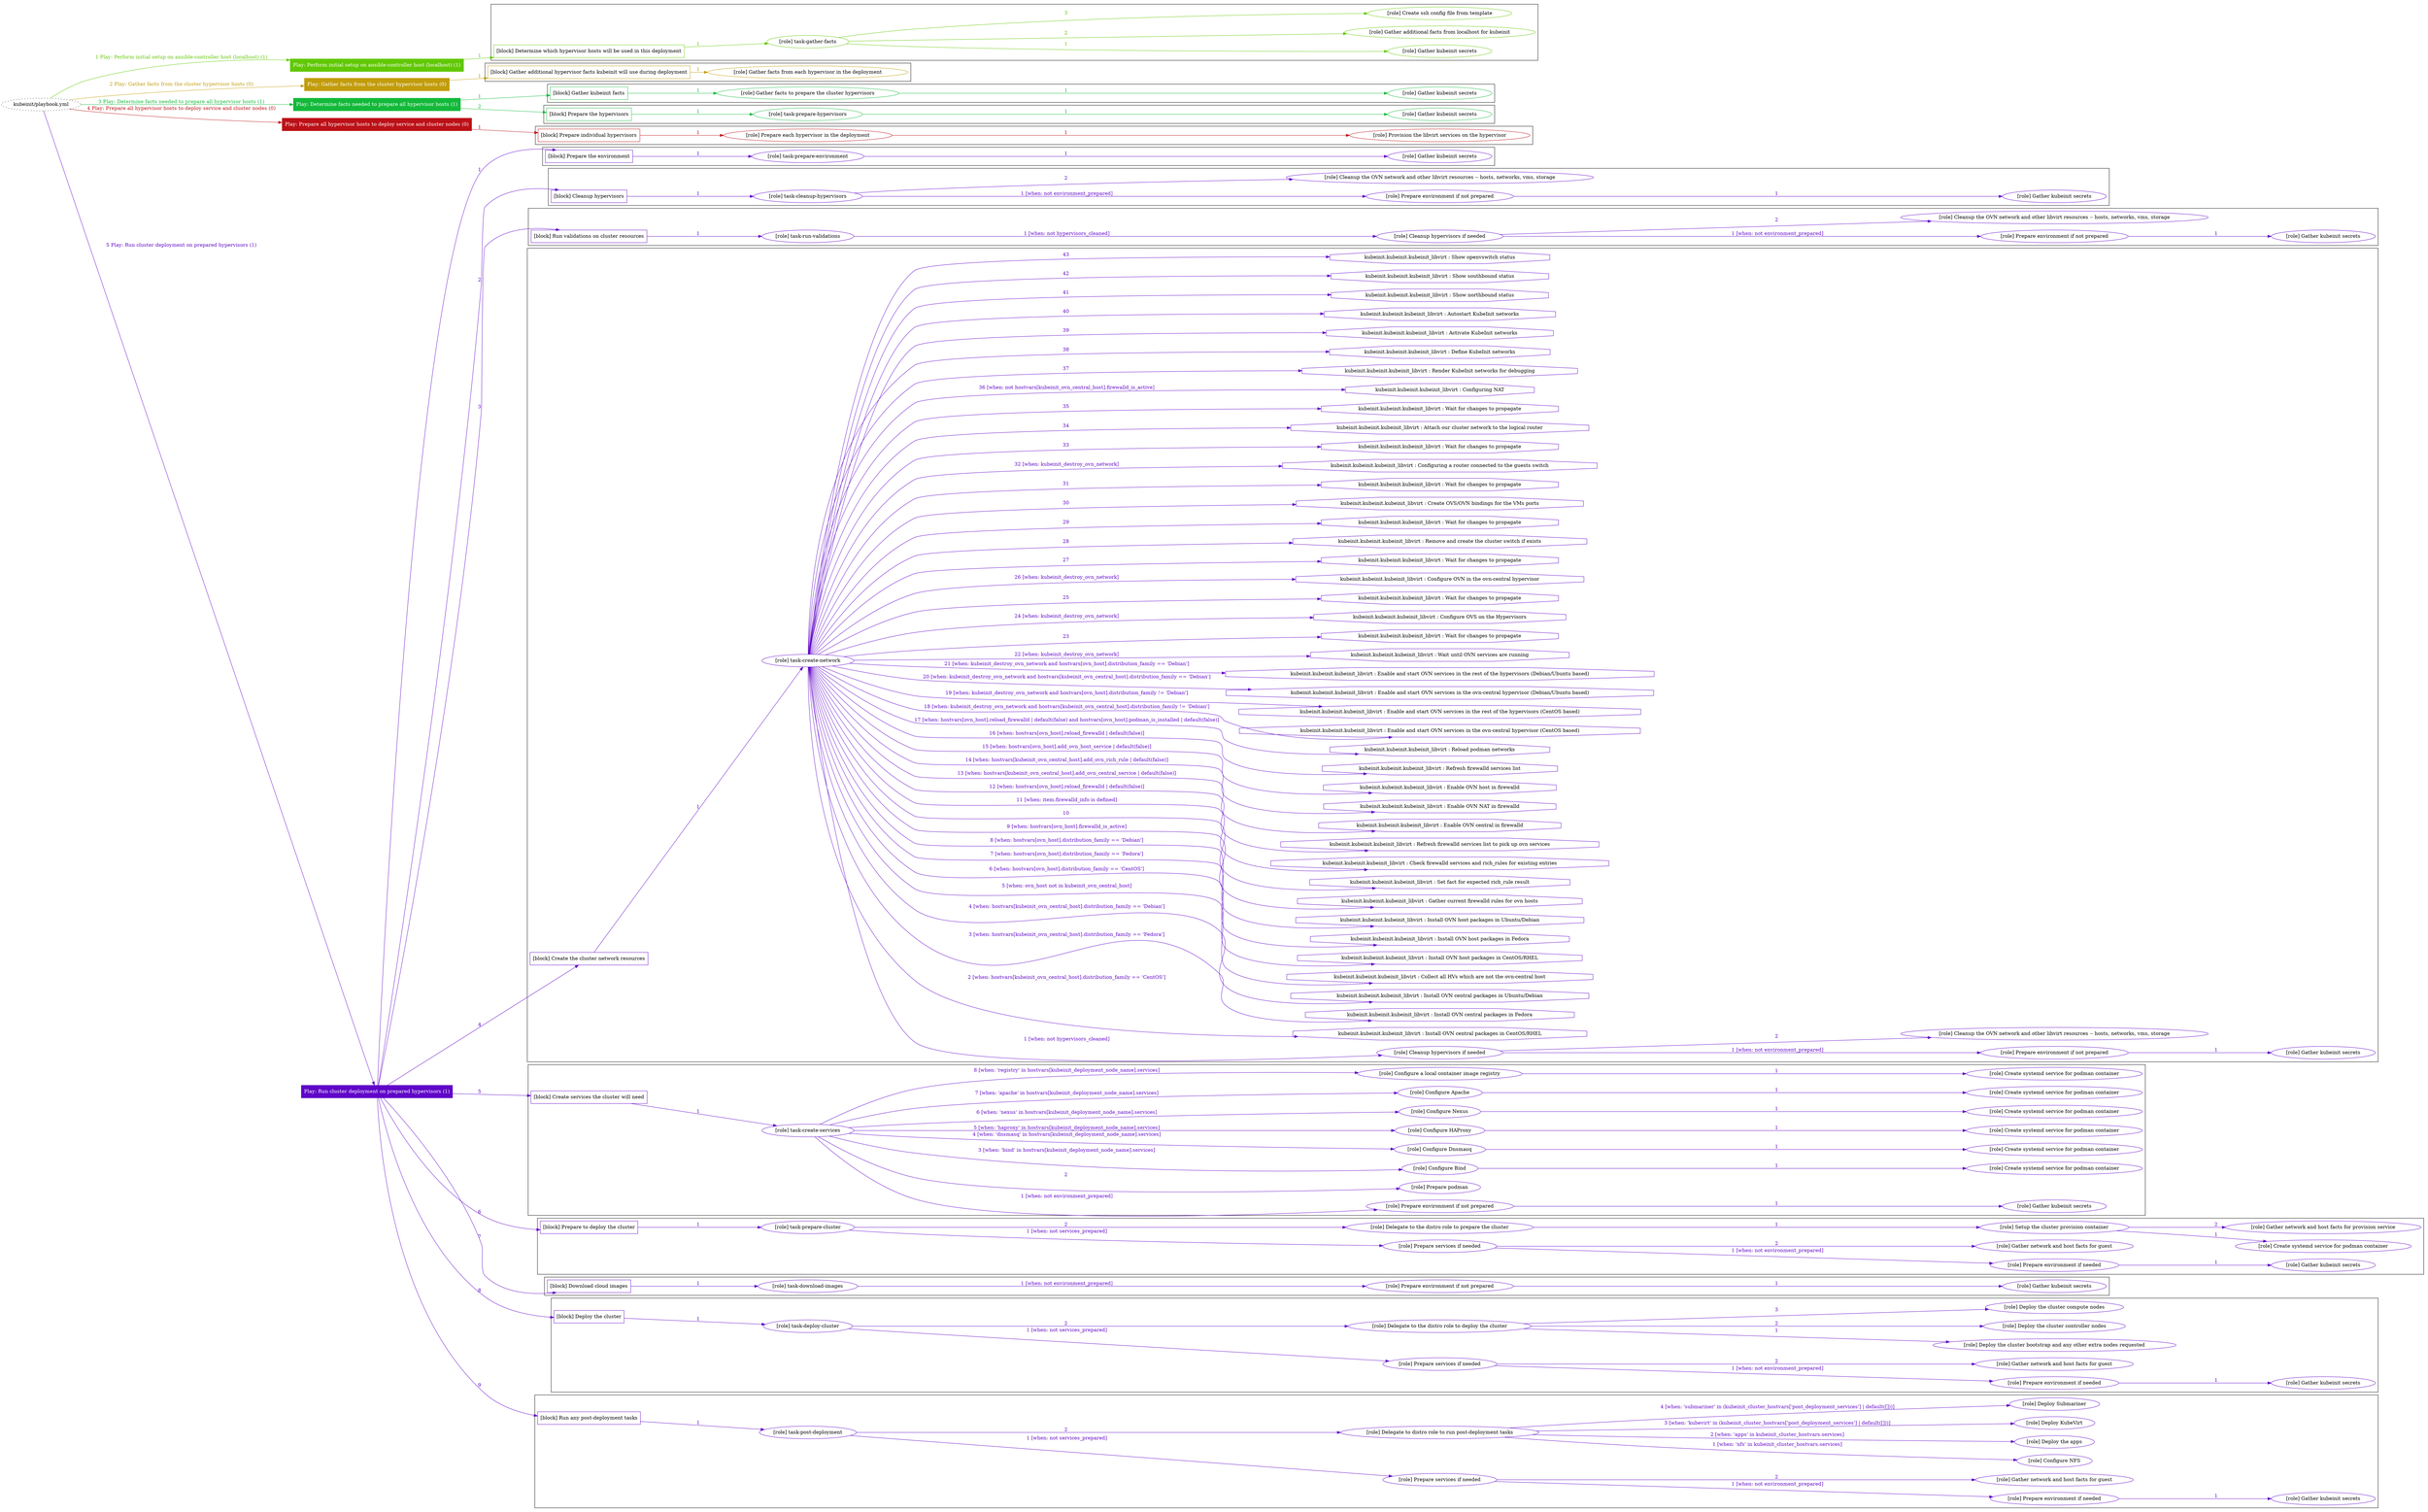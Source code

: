 digraph {
	graph [concentrate=true ordering=in rankdir=LR ratio=fill]
	edge [esep=5 sep=10]
	"kubeinit/playbook.yml" [URL="/home/runner/work/kubeinit/kubeinit/kubeinit/playbook.yml" id=playbook_53c1aad7 style=dotted]
	"kubeinit/playbook.yml" -> play_47a82711 [label="1 Play: Perform initial setup on ansible-controller host (localhost) (1)" color="#61c804" fontcolor="#61c804" id=edge_play_47a82711 labeltooltip="1 Play: Perform initial setup on ansible-controller host (localhost) (1)" tooltip="1 Play: Perform initial setup on ansible-controller host (localhost) (1)"]
	subgraph "Play: Perform initial setup on ansible-controller host (localhost) (1)" {
		play_47a82711 [label="Play: Perform initial setup on ansible-controller host (localhost) (1)" URL="/home/runner/work/kubeinit/kubeinit/kubeinit/playbook.yml" color="#61c804" fontcolor="#ffffff" id=play_47a82711 shape=box style=filled tooltip=localhost]
		play_47a82711 -> block_066ed27e [label=1 color="#61c804" fontcolor="#61c804" id=edge_block_066ed27e labeltooltip=1 tooltip=1]
		subgraph cluster_block_066ed27e {
			block_066ed27e [label="[block] Determine which hypervisor hosts will be used in this deployment" URL="/home/runner/work/kubeinit/kubeinit/kubeinit/playbook.yml" color="#61c804" id=block_066ed27e labeltooltip="Determine which hypervisor hosts will be used in this deployment" shape=box tooltip="Determine which hypervisor hosts will be used in this deployment"]
			block_066ed27e -> role_bcd2a2e3 [label="1 " color="#61c804" fontcolor="#61c804" id=edge_role_bcd2a2e3 labeltooltip="1 " tooltip="1 "]
			subgraph "task-gather-facts" {
				role_bcd2a2e3 [label="[role] task-gather-facts" URL="/home/runner/work/kubeinit/kubeinit/kubeinit/playbook.yml" color="#61c804" id=role_bcd2a2e3 tooltip="task-gather-facts"]
				role_bcd2a2e3 -> role_c6317608 [label="1 " color="#61c804" fontcolor="#61c804" id=edge_role_c6317608 labeltooltip="1 " tooltip="1 "]
				subgraph "Gather kubeinit secrets" {
					role_c6317608 [label="[role] Gather kubeinit secrets" URL="/home/runner/.ansible/collections/ansible_collections/kubeinit/kubeinit/roles/kubeinit_prepare/tasks/build_hypervisors_group.yml" color="#61c804" id=role_c6317608 tooltip="Gather kubeinit secrets"]
				}
				role_bcd2a2e3 -> role_e1a533d6 [label="2 " color="#61c804" fontcolor="#61c804" id=edge_role_e1a533d6 labeltooltip="2 " tooltip="2 "]
				subgraph "Gather additional facts from localhost for kubeinit" {
					role_e1a533d6 [label="[role] Gather additional facts from localhost for kubeinit" URL="/home/runner/.ansible/collections/ansible_collections/kubeinit/kubeinit/roles/kubeinit_prepare/tasks/build_hypervisors_group.yml" color="#61c804" id=role_e1a533d6 tooltip="Gather additional facts from localhost for kubeinit"]
				}
				role_bcd2a2e3 -> role_eb9f3d9b [label="3 " color="#61c804" fontcolor="#61c804" id=edge_role_eb9f3d9b labeltooltip="3 " tooltip="3 "]
				subgraph "Create ssh config file from template" {
					role_eb9f3d9b [label="[role] Create ssh config file from template" URL="/home/runner/.ansible/collections/ansible_collections/kubeinit/kubeinit/roles/kubeinit_prepare/tasks/build_hypervisors_group.yml" color="#61c804" id=role_eb9f3d9b tooltip="Create ssh config file from template"]
				}
			}
		}
	}
	"kubeinit/playbook.yml" -> play_4d41a299 [label="2 Play: Gather facts from the cluster hypervisor hosts (0)" color="#c29c0a" fontcolor="#c29c0a" id=edge_play_4d41a299 labeltooltip="2 Play: Gather facts from the cluster hypervisor hosts (0)" tooltip="2 Play: Gather facts from the cluster hypervisor hosts (0)"]
	subgraph "Play: Gather facts from the cluster hypervisor hosts (0)" {
		play_4d41a299 [label="Play: Gather facts from the cluster hypervisor hosts (0)" URL="/home/runner/work/kubeinit/kubeinit/kubeinit/playbook.yml" color="#c29c0a" fontcolor="#ffffff" id=play_4d41a299 shape=box style=filled tooltip="Play: Gather facts from the cluster hypervisor hosts (0)"]
		play_4d41a299 -> block_fe34d8f9 [label=1 color="#c29c0a" fontcolor="#c29c0a" id=edge_block_fe34d8f9 labeltooltip=1 tooltip=1]
		subgraph cluster_block_fe34d8f9 {
			block_fe34d8f9 [label="[block] Gather additional hypervisor facts kubeinit will use during deployment" URL="/home/runner/work/kubeinit/kubeinit/kubeinit/playbook.yml" color="#c29c0a" id=block_fe34d8f9 labeltooltip="Gather additional hypervisor facts kubeinit will use during deployment" shape=box tooltip="Gather additional hypervisor facts kubeinit will use during deployment"]
			block_fe34d8f9 -> role_8230d44a [label="1 " color="#c29c0a" fontcolor="#c29c0a" id=edge_role_8230d44a labeltooltip="1 " tooltip="1 "]
			subgraph "Gather facts from each hypervisor in the deployment" {
				role_8230d44a [label="[role] Gather facts from each hypervisor in the deployment" URL="/home/runner/work/kubeinit/kubeinit/kubeinit/playbook.yml" color="#c29c0a" id=role_8230d44a tooltip="Gather facts from each hypervisor in the deployment"]
			}
		}
	}
	"kubeinit/playbook.yml" -> play_b930034e [label="3 Play: Determine facts needed to prepare all hypervisor hosts (1)" color="#13b93a" fontcolor="#13b93a" id=edge_play_b930034e labeltooltip="3 Play: Determine facts needed to prepare all hypervisor hosts (1)" tooltip="3 Play: Determine facts needed to prepare all hypervisor hosts (1)"]
	subgraph "Play: Determine facts needed to prepare all hypervisor hosts (1)" {
		play_b930034e [label="Play: Determine facts needed to prepare all hypervisor hosts (1)" URL="/home/runner/work/kubeinit/kubeinit/kubeinit/playbook.yml" color="#13b93a" fontcolor="#ffffff" id=play_b930034e shape=box style=filled tooltip=localhost]
		play_b930034e -> block_95b0f436 [label=1 color="#13b93a" fontcolor="#13b93a" id=edge_block_95b0f436 labeltooltip=1 tooltip=1]
		subgraph cluster_block_95b0f436 {
			block_95b0f436 [label="[block] Gather kubeinit facts" URL="/home/runner/work/kubeinit/kubeinit/kubeinit/playbook.yml" color="#13b93a" id=block_95b0f436 labeltooltip="Gather kubeinit facts" shape=box tooltip="Gather kubeinit facts"]
			block_95b0f436 -> role_4d9bd726 [label="1 " color="#13b93a" fontcolor="#13b93a" id=edge_role_4d9bd726 labeltooltip="1 " tooltip="1 "]
			subgraph "Gather facts to prepare the cluster hypervisors" {
				role_4d9bd726 [label="[role] Gather facts to prepare the cluster hypervisors" URL="/home/runner/work/kubeinit/kubeinit/kubeinit/playbook.yml" color="#13b93a" id=role_4d9bd726 tooltip="Gather facts to prepare the cluster hypervisors"]
				role_4d9bd726 -> role_a6ad6865 [label="1 " color="#13b93a" fontcolor="#13b93a" id=edge_role_a6ad6865 labeltooltip="1 " tooltip="1 "]
				subgraph "Gather kubeinit secrets" {
					role_a6ad6865 [label="[role] Gather kubeinit secrets" URL="/home/runner/.ansible/collections/ansible_collections/kubeinit/kubeinit/roles/kubeinit_prepare/tasks/gather_kubeinit_facts.yml" color="#13b93a" id=role_a6ad6865 tooltip="Gather kubeinit secrets"]
				}
			}
		}
		play_b930034e -> block_59272a48 [label=2 color="#13b93a" fontcolor="#13b93a" id=edge_block_59272a48 labeltooltip=2 tooltip=2]
		subgraph cluster_block_59272a48 {
			block_59272a48 [label="[block] Prepare the hypervisors" URL="/home/runner/work/kubeinit/kubeinit/kubeinit/playbook.yml" color="#13b93a" id=block_59272a48 labeltooltip="Prepare the hypervisors" shape=box tooltip="Prepare the hypervisors"]
			block_59272a48 -> role_cbdb0d7f [label="1 " color="#13b93a" fontcolor="#13b93a" id=edge_role_cbdb0d7f labeltooltip="1 " tooltip="1 "]
			subgraph "task-prepare-hypervisors" {
				role_cbdb0d7f [label="[role] task-prepare-hypervisors" URL="/home/runner/work/kubeinit/kubeinit/kubeinit/playbook.yml" color="#13b93a" id=role_cbdb0d7f tooltip="task-prepare-hypervisors"]
				role_cbdb0d7f -> role_2eecd3ca [label="1 " color="#13b93a" fontcolor="#13b93a" id=edge_role_2eecd3ca labeltooltip="1 " tooltip="1 "]
				subgraph "Gather kubeinit secrets" {
					role_2eecd3ca [label="[role] Gather kubeinit secrets" URL="/home/runner/.ansible/collections/ansible_collections/kubeinit/kubeinit/roles/kubeinit_prepare/tasks/gather_kubeinit_facts.yml" color="#13b93a" id=role_2eecd3ca tooltip="Gather kubeinit secrets"]
				}
			}
		}
	}
	"kubeinit/playbook.yml" -> play_c90a5fee [label="4 Play: Prepare all hypervisor hosts to deploy service and cluster nodes (0)" color="#bc1017" fontcolor="#bc1017" id=edge_play_c90a5fee labeltooltip="4 Play: Prepare all hypervisor hosts to deploy service and cluster nodes (0)" tooltip="4 Play: Prepare all hypervisor hosts to deploy service and cluster nodes (0)"]
	subgraph "Play: Prepare all hypervisor hosts to deploy service and cluster nodes (0)" {
		play_c90a5fee [label="Play: Prepare all hypervisor hosts to deploy service and cluster nodes (0)" URL="/home/runner/work/kubeinit/kubeinit/kubeinit/playbook.yml" color="#bc1017" fontcolor="#ffffff" id=play_c90a5fee shape=box style=filled tooltip="Play: Prepare all hypervisor hosts to deploy service and cluster nodes (0)"]
		play_c90a5fee -> block_9d6bbf16 [label=1 color="#bc1017" fontcolor="#bc1017" id=edge_block_9d6bbf16 labeltooltip=1 tooltip=1]
		subgraph cluster_block_9d6bbf16 {
			block_9d6bbf16 [label="[block] Prepare individual hypervisors" URL="/home/runner/work/kubeinit/kubeinit/kubeinit/playbook.yml" color="#bc1017" id=block_9d6bbf16 labeltooltip="Prepare individual hypervisors" shape=box tooltip="Prepare individual hypervisors"]
			block_9d6bbf16 -> role_8c45036a [label="1 " color="#bc1017" fontcolor="#bc1017" id=edge_role_8c45036a labeltooltip="1 " tooltip="1 "]
			subgraph "Prepare each hypervisor in the deployment" {
				role_8c45036a [label="[role] Prepare each hypervisor in the deployment" URL="/home/runner/work/kubeinit/kubeinit/kubeinit/playbook.yml" color="#bc1017" id=role_8c45036a tooltip="Prepare each hypervisor in the deployment"]
				role_8c45036a -> role_82b51e67 [label="1 " color="#bc1017" fontcolor="#bc1017" id=edge_role_82b51e67 labeltooltip="1 " tooltip="1 "]
				subgraph "Provision the libvirt services on the hypervisor" {
					role_82b51e67 [label="[role] Provision the libvirt services on the hypervisor" URL="/home/runner/.ansible/collections/ansible_collections/kubeinit/kubeinit/roles/kubeinit_prepare/tasks/prepare_hypervisor.yml" color="#bc1017" id=role_82b51e67 tooltip="Provision the libvirt services on the hypervisor"]
				}
			}
		}
	}
	"kubeinit/playbook.yml" -> play_13deada7 [label="5 Play: Run cluster deployment on prepared hypervisors (1)" color="#6004c8" fontcolor="#6004c8" id=edge_play_13deada7 labeltooltip="5 Play: Run cluster deployment on prepared hypervisors (1)" tooltip="5 Play: Run cluster deployment on prepared hypervisors (1)"]
	subgraph "Play: Run cluster deployment on prepared hypervisors (1)" {
		play_13deada7 [label="Play: Run cluster deployment on prepared hypervisors (1)" URL="/home/runner/work/kubeinit/kubeinit/kubeinit/playbook.yml" color="#6004c8" fontcolor="#ffffff" id=play_13deada7 shape=box style=filled tooltip=localhost]
		play_13deada7 -> block_43ae7e6d [label=1 color="#6004c8" fontcolor="#6004c8" id=edge_block_43ae7e6d labeltooltip=1 tooltip=1]
		subgraph cluster_block_43ae7e6d {
			block_43ae7e6d [label="[block] Prepare the environment" URL="/home/runner/work/kubeinit/kubeinit/kubeinit/playbook.yml" color="#6004c8" id=block_43ae7e6d labeltooltip="Prepare the environment" shape=box tooltip="Prepare the environment"]
			block_43ae7e6d -> role_7d37a497 [label="1 " color="#6004c8" fontcolor="#6004c8" id=edge_role_7d37a497 labeltooltip="1 " tooltip="1 "]
			subgraph "task-prepare-environment" {
				role_7d37a497 [label="[role] task-prepare-environment" URL="/home/runner/work/kubeinit/kubeinit/kubeinit/playbook.yml" color="#6004c8" id=role_7d37a497 tooltip="task-prepare-environment"]
				role_7d37a497 -> role_ab0fc8d7 [label="1 " color="#6004c8" fontcolor="#6004c8" id=edge_role_ab0fc8d7 labeltooltip="1 " tooltip="1 "]
				subgraph "Gather kubeinit secrets" {
					role_ab0fc8d7 [label="[role] Gather kubeinit secrets" URL="/home/runner/.ansible/collections/ansible_collections/kubeinit/kubeinit/roles/kubeinit_prepare/tasks/gather_kubeinit_facts.yml" color="#6004c8" id=role_ab0fc8d7 tooltip="Gather kubeinit secrets"]
				}
			}
		}
		play_13deada7 -> block_ae1fa6d8 [label=2 color="#6004c8" fontcolor="#6004c8" id=edge_block_ae1fa6d8 labeltooltip=2 tooltip=2]
		subgraph cluster_block_ae1fa6d8 {
			block_ae1fa6d8 [label="[block] Cleanup hypervisors" URL="/home/runner/work/kubeinit/kubeinit/kubeinit/playbook.yml" color="#6004c8" id=block_ae1fa6d8 labeltooltip="Cleanup hypervisors" shape=box tooltip="Cleanup hypervisors"]
			block_ae1fa6d8 -> role_ecda8489 [label="1 " color="#6004c8" fontcolor="#6004c8" id=edge_role_ecda8489 labeltooltip="1 " tooltip="1 "]
			subgraph "task-cleanup-hypervisors" {
				role_ecda8489 [label="[role] task-cleanup-hypervisors" URL="/home/runner/work/kubeinit/kubeinit/kubeinit/playbook.yml" color="#6004c8" id=role_ecda8489 tooltip="task-cleanup-hypervisors"]
				role_ecda8489 -> role_622a284a [label="1 [when: not environment_prepared]" color="#6004c8" fontcolor="#6004c8" id=edge_role_622a284a labeltooltip="1 [when: not environment_prepared]" tooltip="1 [when: not environment_prepared]"]
				subgraph "Prepare environment if not prepared" {
					role_622a284a [label="[role] Prepare environment if not prepared" URL="/home/runner/.ansible/collections/ansible_collections/kubeinit/kubeinit/roles/kubeinit_prepare/tasks/cleanup_hypervisors.yml" color="#6004c8" id=role_622a284a tooltip="Prepare environment if not prepared"]
					role_622a284a -> role_80308073 [label="1 " color="#6004c8" fontcolor="#6004c8" id=edge_role_80308073 labeltooltip="1 " tooltip="1 "]
					subgraph "Gather kubeinit secrets" {
						role_80308073 [label="[role] Gather kubeinit secrets" URL="/home/runner/.ansible/collections/ansible_collections/kubeinit/kubeinit/roles/kubeinit_prepare/tasks/gather_kubeinit_facts.yml" color="#6004c8" id=role_80308073 tooltip="Gather kubeinit secrets"]
					}
				}
				role_ecda8489 -> role_e152cb93 [label="2 " color="#6004c8" fontcolor="#6004c8" id=edge_role_e152cb93 labeltooltip="2 " tooltip="2 "]
				subgraph "Cleanup the OVN network and other libvirt resources -- hosts, networks, vms, storage" {
					role_e152cb93 [label="[role] Cleanup the OVN network and other libvirt resources -- hosts, networks, vms, storage" URL="/home/runner/.ansible/collections/ansible_collections/kubeinit/kubeinit/roles/kubeinit_prepare/tasks/cleanup_hypervisors.yml" color="#6004c8" id=role_e152cb93 tooltip="Cleanup the OVN network and other libvirt resources -- hosts, networks, vms, storage"]
				}
			}
		}
		play_13deada7 -> block_175ac8a4 [label=3 color="#6004c8" fontcolor="#6004c8" id=edge_block_175ac8a4 labeltooltip=3 tooltip=3]
		subgraph cluster_block_175ac8a4 {
			block_175ac8a4 [label="[block] Run validations on cluster resources" URL="/home/runner/work/kubeinit/kubeinit/kubeinit/playbook.yml" color="#6004c8" id=block_175ac8a4 labeltooltip="Run validations on cluster resources" shape=box tooltip="Run validations on cluster resources"]
			block_175ac8a4 -> role_da667f5b [label="1 " color="#6004c8" fontcolor="#6004c8" id=edge_role_da667f5b labeltooltip="1 " tooltip="1 "]
			subgraph "task-run-validations" {
				role_da667f5b [label="[role] task-run-validations" URL="/home/runner/work/kubeinit/kubeinit/kubeinit/playbook.yml" color="#6004c8" id=role_da667f5b tooltip="task-run-validations"]
				role_da667f5b -> role_62b45e6a [label="1 [when: not hypervisors_cleaned]" color="#6004c8" fontcolor="#6004c8" id=edge_role_62b45e6a labeltooltip="1 [when: not hypervisors_cleaned]" tooltip="1 [when: not hypervisors_cleaned]"]
				subgraph "Cleanup hypervisors if needed" {
					role_62b45e6a [label="[role] Cleanup hypervisors if needed" URL="/home/runner/.ansible/collections/ansible_collections/kubeinit/kubeinit/roles/kubeinit_validations/tasks/main.yml" color="#6004c8" id=role_62b45e6a tooltip="Cleanup hypervisors if needed"]
					role_62b45e6a -> role_8f701e9e [label="1 [when: not environment_prepared]" color="#6004c8" fontcolor="#6004c8" id=edge_role_8f701e9e labeltooltip="1 [when: not environment_prepared]" tooltip="1 [when: not environment_prepared]"]
					subgraph "Prepare environment if not prepared" {
						role_8f701e9e [label="[role] Prepare environment if not prepared" URL="/home/runner/.ansible/collections/ansible_collections/kubeinit/kubeinit/roles/kubeinit_prepare/tasks/cleanup_hypervisors.yml" color="#6004c8" id=role_8f701e9e tooltip="Prepare environment if not prepared"]
						role_8f701e9e -> role_a8edfb3f [label="1 " color="#6004c8" fontcolor="#6004c8" id=edge_role_a8edfb3f labeltooltip="1 " tooltip="1 "]
						subgraph "Gather kubeinit secrets" {
							role_a8edfb3f [label="[role] Gather kubeinit secrets" URL="/home/runner/.ansible/collections/ansible_collections/kubeinit/kubeinit/roles/kubeinit_prepare/tasks/gather_kubeinit_facts.yml" color="#6004c8" id=role_a8edfb3f tooltip="Gather kubeinit secrets"]
						}
					}
					role_62b45e6a -> role_2cbc43a7 [label="2 " color="#6004c8" fontcolor="#6004c8" id=edge_role_2cbc43a7 labeltooltip="2 " tooltip="2 "]
					subgraph "Cleanup the OVN network and other libvirt resources -- hosts, networks, vms, storage" {
						role_2cbc43a7 [label="[role] Cleanup the OVN network and other libvirt resources -- hosts, networks, vms, storage" URL="/home/runner/.ansible/collections/ansible_collections/kubeinit/kubeinit/roles/kubeinit_prepare/tasks/cleanup_hypervisors.yml" color="#6004c8" id=role_2cbc43a7 tooltip="Cleanup the OVN network and other libvirt resources -- hosts, networks, vms, storage"]
					}
				}
			}
		}
		play_13deada7 -> block_fc280f1b [label=4 color="#6004c8" fontcolor="#6004c8" id=edge_block_fc280f1b labeltooltip=4 tooltip=4]
		subgraph cluster_block_fc280f1b {
			block_fc280f1b [label="[block] Create the cluster network resources" URL="/home/runner/work/kubeinit/kubeinit/kubeinit/playbook.yml" color="#6004c8" id=block_fc280f1b labeltooltip="Create the cluster network resources" shape=box tooltip="Create the cluster network resources"]
			block_fc280f1b -> role_080ea800 [label="1 " color="#6004c8" fontcolor="#6004c8" id=edge_role_080ea800 labeltooltip="1 " tooltip="1 "]
			subgraph "task-create-network" {
				role_080ea800 [label="[role] task-create-network" URL="/home/runner/work/kubeinit/kubeinit/kubeinit/playbook.yml" color="#6004c8" id=role_080ea800 tooltip="task-create-network"]
				role_080ea800 -> role_af65f114 [label="1 [when: not hypervisors_cleaned]" color="#6004c8" fontcolor="#6004c8" id=edge_role_af65f114 labeltooltip="1 [when: not hypervisors_cleaned]" tooltip="1 [when: not hypervisors_cleaned]"]
				subgraph "Cleanup hypervisors if needed" {
					role_af65f114 [label="[role] Cleanup hypervisors if needed" URL="/home/runner/.ansible/collections/ansible_collections/kubeinit/kubeinit/roles/kubeinit_libvirt/tasks/create_network.yml" color="#6004c8" id=role_af65f114 tooltip="Cleanup hypervisors if needed"]
					role_af65f114 -> role_59662e5f [label="1 [when: not environment_prepared]" color="#6004c8" fontcolor="#6004c8" id=edge_role_59662e5f labeltooltip="1 [when: not environment_prepared]" tooltip="1 [when: not environment_prepared]"]
					subgraph "Prepare environment if not prepared" {
						role_59662e5f [label="[role] Prepare environment if not prepared" URL="/home/runner/.ansible/collections/ansible_collections/kubeinit/kubeinit/roles/kubeinit_prepare/tasks/cleanup_hypervisors.yml" color="#6004c8" id=role_59662e5f tooltip="Prepare environment if not prepared"]
						role_59662e5f -> role_07314167 [label="1 " color="#6004c8" fontcolor="#6004c8" id=edge_role_07314167 labeltooltip="1 " tooltip="1 "]
						subgraph "Gather kubeinit secrets" {
							role_07314167 [label="[role] Gather kubeinit secrets" URL="/home/runner/.ansible/collections/ansible_collections/kubeinit/kubeinit/roles/kubeinit_prepare/tasks/gather_kubeinit_facts.yml" color="#6004c8" id=role_07314167 tooltip="Gather kubeinit secrets"]
						}
					}
					role_af65f114 -> role_77e94477 [label="2 " color="#6004c8" fontcolor="#6004c8" id=edge_role_77e94477 labeltooltip="2 " tooltip="2 "]
					subgraph "Cleanup the OVN network and other libvirt resources -- hosts, networks, vms, storage" {
						role_77e94477 [label="[role] Cleanup the OVN network and other libvirt resources -- hosts, networks, vms, storage" URL="/home/runner/.ansible/collections/ansible_collections/kubeinit/kubeinit/roles/kubeinit_prepare/tasks/cleanup_hypervisors.yml" color="#6004c8" id=role_77e94477 tooltip="Cleanup the OVN network and other libvirt resources -- hosts, networks, vms, storage"]
					}
				}
				task_6260ba13 [label="kubeinit.kubeinit.kubeinit_libvirt : Install OVN central packages in CentOS/RHEL" URL="/home/runner/.ansible/collections/ansible_collections/kubeinit/kubeinit/roles/kubeinit_libvirt/tasks/create_network.yml" color="#6004c8" id=task_6260ba13 shape=octagon tooltip="kubeinit.kubeinit.kubeinit_libvirt : Install OVN central packages in CentOS/RHEL"]
				role_080ea800 -> task_6260ba13 [label="2 [when: hostvars[kubeinit_ovn_central_host].distribution_family == 'CentOS']" color="#6004c8" fontcolor="#6004c8" id=edge_task_6260ba13 labeltooltip="2 [when: hostvars[kubeinit_ovn_central_host].distribution_family == 'CentOS']" tooltip="2 [when: hostvars[kubeinit_ovn_central_host].distribution_family == 'CentOS']"]
				task_a24e2086 [label="kubeinit.kubeinit.kubeinit_libvirt : Install OVN central packages in Fedora" URL="/home/runner/.ansible/collections/ansible_collections/kubeinit/kubeinit/roles/kubeinit_libvirt/tasks/create_network.yml" color="#6004c8" id=task_a24e2086 shape=octagon tooltip="kubeinit.kubeinit.kubeinit_libvirt : Install OVN central packages in Fedora"]
				role_080ea800 -> task_a24e2086 [label="3 [when: hostvars[kubeinit_ovn_central_host].distribution_family == 'Fedora']" color="#6004c8" fontcolor="#6004c8" id=edge_task_a24e2086 labeltooltip="3 [when: hostvars[kubeinit_ovn_central_host].distribution_family == 'Fedora']" tooltip="3 [when: hostvars[kubeinit_ovn_central_host].distribution_family == 'Fedora']"]
				task_5a238265 [label="kubeinit.kubeinit.kubeinit_libvirt : Install OVN central packages in Ubuntu/Debian" URL="/home/runner/.ansible/collections/ansible_collections/kubeinit/kubeinit/roles/kubeinit_libvirt/tasks/create_network.yml" color="#6004c8" id=task_5a238265 shape=octagon tooltip="kubeinit.kubeinit.kubeinit_libvirt : Install OVN central packages in Ubuntu/Debian"]
				role_080ea800 -> task_5a238265 [label="4 [when: hostvars[kubeinit_ovn_central_host].distribution_family == 'Debian']" color="#6004c8" fontcolor="#6004c8" id=edge_task_5a238265 labeltooltip="4 [when: hostvars[kubeinit_ovn_central_host].distribution_family == 'Debian']" tooltip="4 [when: hostvars[kubeinit_ovn_central_host].distribution_family == 'Debian']"]
				task_71251b03 [label="kubeinit.kubeinit.kubeinit_libvirt : Collect all HVs which are not the ovn-central host" URL="/home/runner/.ansible/collections/ansible_collections/kubeinit/kubeinit/roles/kubeinit_libvirt/tasks/create_network.yml" color="#6004c8" id=task_71251b03 shape=octagon tooltip="kubeinit.kubeinit.kubeinit_libvirt : Collect all HVs which are not the ovn-central host"]
				role_080ea800 -> task_71251b03 [label="5 [when: ovn_host not in kubeinit_ovn_central_host]" color="#6004c8" fontcolor="#6004c8" id=edge_task_71251b03 labeltooltip="5 [when: ovn_host not in kubeinit_ovn_central_host]" tooltip="5 [when: ovn_host not in kubeinit_ovn_central_host]"]
				task_96357571 [label="kubeinit.kubeinit.kubeinit_libvirt : Install OVN host packages in CentOS/RHEL" URL="/home/runner/.ansible/collections/ansible_collections/kubeinit/kubeinit/roles/kubeinit_libvirt/tasks/create_network.yml" color="#6004c8" id=task_96357571 shape=octagon tooltip="kubeinit.kubeinit.kubeinit_libvirt : Install OVN host packages in CentOS/RHEL"]
				role_080ea800 -> task_96357571 [label="6 [when: hostvars[ovn_host].distribution_family == 'CentOS']" color="#6004c8" fontcolor="#6004c8" id=edge_task_96357571 labeltooltip="6 [when: hostvars[ovn_host].distribution_family == 'CentOS']" tooltip="6 [when: hostvars[ovn_host].distribution_family == 'CentOS']"]
				task_143900d2 [label="kubeinit.kubeinit.kubeinit_libvirt : Install OVN host packages in Fedora" URL="/home/runner/.ansible/collections/ansible_collections/kubeinit/kubeinit/roles/kubeinit_libvirt/tasks/create_network.yml" color="#6004c8" id=task_143900d2 shape=octagon tooltip="kubeinit.kubeinit.kubeinit_libvirt : Install OVN host packages in Fedora"]
				role_080ea800 -> task_143900d2 [label="7 [when: hostvars[ovn_host].distribution_family == 'Fedora']" color="#6004c8" fontcolor="#6004c8" id=edge_task_143900d2 labeltooltip="7 [when: hostvars[ovn_host].distribution_family == 'Fedora']" tooltip="7 [when: hostvars[ovn_host].distribution_family == 'Fedora']"]
				task_9ea3ec6b [label="kubeinit.kubeinit.kubeinit_libvirt : Install OVN host packages in Ubuntu/Debian" URL="/home/runner/.ansible/collections/ansible_collections/kubeinit/kubeinit/roles/kubeinit_libvirt/tasks/create_network.yml" color="#6004c8" id=task_9ea3ec6b shape=octagon tooltip="kubeinit.kubeinit.kubeinit_libvirt : Install OVN host packages in Ubuntu/Debian"]
				role_080ea800 -> task_9ea3ec6b [label="8 [when: hostvars[ovn_host].distribution_family == 'Debian']" color="#6004c8" fontcolor="#6004c8" id=edge_task_9ea3ec6b labeltooltip="8 [when: hostvars[ovn_host].distribution_family == 'Debian']" tooltip="8 [when: hostvars[ovn_host].distribution_family == 'Debian']"]
				task_20489439 [label="kubeinit.kubeinit.kubeinit_libvirt : Gather current firewalld rules for ovn hosts" URL="/home/runner/.ansible/collections/ansible_collections/kubeinit/kubeinit/roles/kubeinit_libvirt/tasks/create_network.yml" color="#6004c8" id=task_20489439 shape=octagon tooltip="kubeinit.kubeinit.kubeinit_libvirt : Gather current firewalld rules for ovn hosts"]
				role_080ea800 -> task_20489439 [label="9 [when: hostvars[ovn_host].firewalld_is_active]" color="#6004c8" fontcolor="#6004c8" id=edge_task_20489439 labeltooltip="9 [when: hostvars[ovn_host].firewalld_is_active]" tooltip="9 [when: hostvars[ovn_host].firewalld_is_active]"]
				task_fdf18ac5 [label="kubeinit.kubeinit.kubeinit_libvirt : Set fact for expected rich_rule result" URL="/home/runner/.ansible/collections/ansible_collections/kubeinit/kubeinit/roles/kubeinit_libvirt/tasks/create_network.yml" color="#6004c8" id=task_fdf18ac5 shape=octagon tooltip="kubeinit.kubeinit.kubeinit_libvirt : Set fact for expected rich_rule result"]
				role_080ea800 -> task_fdf18ac5 [label="10 " color="#6004c8" fontcolor="#6004c8" id=edge_task_fdf18ac5 labeltooltip="10 " tooltip="10 "]
				task_1722e116 [label="kubeinit.kubeinit.kubeinit_libvirt : Check firewalld services and rich_rules for existing entries" URL="/home/runner/.ansible/collections/ansible_collections/kubeinit/kubeinit/roles/kubeinit_libvirt/tasks/create_network.yml" color="#6004c8" id=task_1722e116 shape=octagon tooltip="kubeinit.kubeinit.kubeinit_libvirt : Check firewalld services and rich_rules for existing entries"]
				role_080ea800 -> task_1722e116 [label="11 [when: item.firewalld_info is defined]" color="#6004c8" fontcolor="#6004c8" id=edge_task_1722e116 labeltooltip="11 [when: item.firewalld_info is defined]" tooltip="11 [when: item.firewalld_info is defined]"]
				task_125c3d06 [label="kubeinit.kubeinit.kubeinit_libvirt : Refresh firewalld services list to pick up ovn services" URL="/home/runner/.ansible/collections/ansible_collections/kubeinit/kubeinit/roles/kubeinit_libvirt/tasks/create_network.yml" color="#6004c8" id=task_125c3d06 shape=octagon tooltip="kubeinit.kubeinit.kubeinit_libvirt : Refresh firewalld services list to pick up ovn services"]
				role_080ea800 -> task_125c3d06 [label="12 [when: hostvars[ovn_host].reload_firewalld | default(false)]" color="#6004c8" fontcolor="#6004c8" id=edge_task_125c3d06 labeltooltip="12 [when: hostvars[ovn_host].reload_firewalld | default(false)]" tooltip="12 [when: hostvars[ovn_host].reload_firewalld | default(false)]"]
				task_15084de8 [label="kubeinit.kubeinit.kubeinit_libvirt : Enable OVN central in firewalld" URL="/home/runner/.ansible/collections/ansible_collections/kubeinit/kubeinit/roles/kubeinit_libvirt/tasks/create_network.yml" color="#6004c8" id=task_15084de8 shape=octagon tooltip="kubeinit.kubeinit.kubeinit_libvirt : Enable OVN central in firewalld"]
				role_080ea800 -> task_15084de8 [label="13 [when: hostvars[kubeinit_ovn_central_host].add_ovn_central_service | default(false)]" color="#6004c8" fontcolor="#6004c8" id=edge_task_15084de8 labeltooltip="13 [when: hostvars[kubeinit_ovn_central_host].add_ovn_central_service | default(false)]" tooltip="13 [when: hostvars[kubeinit_ovn_central_host].add_ovn_central_service | default(false)]"]
				task_f9455f0a [label="kubeinit.kubeinit.kubeinit_libvirt : Enable OVN NAT in firewalld" URL="/home/runner/.ansible/collections/ansible_collections/kubeinit/kubeinit/roles/kubeinit_libvirt/tasks/create_network.yml" color="#6004c8" id=task_f9455f0a shape=octagon tooltip="kubeinit.kubeinit.kubeinit_libvirt : Enable OVN NAT in firewalld"]
				role_080ea800 -> task_f9455f0a [label="14 [when: hostvars[kubeinit_ovn_central_host].add_ovn_rich_rule | default(false)]" color="#6004c8" fontcolor="#6004c8" id=edge_task_f9455f0a labeltooltip="14 [when: hostvars[kubeinit_ovn_central_host].add_ovn_rich_rule | default(false)]" tooltip="14 [when: hostvars[kubeinit_ovn_central_host].add_ovn_rich_rule | default(false)]"]
				task_a156060a [label="kubeinit.kubeinit.kubeinit_libvirt : Enable OVN host in firewalld" URL="/home/runner/.ansible/collections/ansible_collections/kubeinit/kubeinit/roles/kubeinit_libvirt/tasks/create_network.yml" color="#6004c8" id=task_a156060a shape=octagon tooltip="kubeinit.kubeinit.kubeinit_libvirt : Enable OVN host in firewalld"]
				role_080ea800 -> task_a156060a [label="15 [when: hostvars[ovn_host].add_ovn_host_service | default(false)]" color="#6004c8" fontcolor="#6004c8" id=edge_task_a156060a labeltooltip="15 [when: hostvars[ovn_host].add_ovn_host_service | default(false)]" tooltip="15 [when: hostvars[ovn_host].add_ovn_host_service | default(false)]"]
				task_620c03fc [label="kubeinit.kubeinit.kubeinit_libvirt : Refresh firewalld services list" URL="/home/runner/.ansible/collections/ansible_collections/kubeinit/kubeinit/roles/kubeinit_libvirt/tasks/create_network.yml" color="#6004c8" id=task_620c03fc shape=octagon tooltip="kubeinit.kubeinit.kubeinit_libvirt : Refresh firewalld services list"]
				role_080ea800 -> task_620c03fc [label="16 [when: hostvars[ovn_host].reload_firewalld | default(false)]" color="#6004c8" fontcolor="#6004c8" id=edge_task_620c03fc labeltooltip="16 [when: hostvars[ovn_host].reload_firewalld | default(false)]" tooltip="16 [when: hostvars[ovn_host].reload_firewalld | default(false)]"]
				task_3c35c9d2 [label="kubeinit.kubeinit.kubeinit_libvirt : Reload podman networks" URL="/home/runner/.ansible/collections/ansible_collections/kubeinit/kubeinit/roles/kubeinit_libvirt/tasks/create_network.yml" color="#6004c8" id=task_3c35c9d2 shape=octagon tooltip="kubeinit.kubeinit.kubeinit_libvirt : Reload podman networks"]
				role_080ea800 -> task_3c35c9d2 [label="17 [when: hostvars[ovn_host].reload_firewalld | default(false) and hostvars[ovn_host].podman_is_installed | default(false)]" color="#6004c8" fontcolor="#6004c8" id=edge_task_3c35c9d2 labeltooltip="17 [when: hostvars[ovn_host].reload_firewalld | default(false) and hostvars[ovn_host].podman_is_installed | default(false)]" tooltip="17 [when: hostvars[ovn_host].reload_firewalld | default(false) and hostvars[ovn_host].podman_is_installed | default(false)]"]
				task_008d9269 [label="kubeinit.kubeinit.kubeinit_libvirt : Enable and start OVN services in the ovn-central hypervisor (CentOS based)" URL="/home/runner/.ansible/collections/ansible_collections/kubeinit/kubeinit/roles/kubeinit_libvirt/tasks/create_network.yml" color="#6004c8" id=task_008d9269 shape=octagon tooltip="kubeinit.kubeinit.kubeinit_libvirt : Enable and start OVN services in the ovn-central hypervisor (CentOS based)"]
				role_080ea800 -> task_008d9269 [label="18 [when: kubeinit_destroy_ovn_network and hostvars[kubeinit_ovn_central_host].distribution_family != 'Debian']" color="#6004c8" fontcolor="#6004c8" id=edge_task_008d9269 labeltooltip="18 [when: kubeinit_destroy_ovn_network and hostvars[kubeinit_ovn_central_host].distribution_family != 'Debian']" tooltip="18 [when: kubeinit_destroy_ovn_network and hostvars[kubeinit_ovn_central_host].distribution_family != 'Debian']"]
				task_aa15d10c [label="kubeinit.kubeinit.kubeinit_libvirt : Enable and start OVN services in the rest of the hypervisors (CentOS based)" URL="/home/runner/.ansible/collections/ansible_collections/kubeinit/kubeinit/roles/kubeinit_libvirt/tasks/create_network.yml" color="#6004c8" id=task_aa15d10c shape=octagon tooltip="kubeinit.kubeinit.kubeinit_libvirt : Enable and start OVN services in the rest of the hypervisors (CentOS based)"]
				role_080ea800 -> task_aa15d10c [label="19 [when: kubeinit_destroy_ovn_network and hostvars[ovn_host].distribution_family != 'Debian']" color="#6004c8" fontcolor="#6004c8" id=edge_task_aa15d10c labeltooltip="19 [when: kubeinit_destroy_ovn_network and hostvars[ovn_host].distribution_family != 'Debian']" tooltip="19 [when: kubeinit_destroy_ovn_network and hostvars[ovn_host].distribution_family != 'Debian']"]
				task_8332c082 [label="kubeinit.kubeinit.kubeinit_libvirt : Enable and start OVN services in the ovn-central hypervisor (Debian/Ubuntu based)" URL="/home/runner/.ansible/collections/ansible_collections/kubeinit/kubeinit/roles/kubeinit_libvirt/tasks/create_network.yml" color="#6004c8" id=task_8332c082 shape=octagon tooltip="kubeinit.kubeinit.kubeinit_libvirt : Enable and start OVN services in the ovn-central hypervisor (Debian/Ubuntu based)"]
				role_080ea800 -> task_8332c082 [label="20 [when: kubeinit_destroy_ovn_network and hostvars[kubeinit_ovn_central_host].distribution_family == 'Debian']" color="#6004c8" fontcolor="#6004c8" id=edge_task_8332c082 labeltooltip="20 [when: kubeinit_destroy_ovn_network and hostvars[kubeinit_ovn_central_host].distribution_family == 'Debian']" tooltip="20 [when: kubeinit_destroy_ovn_network and hostvars[kubeinit_ovn_central_host].distribution_family == 'Debian']"]
				task_5cdd3d7b [label="kubeinit.kubeinit.kubeinit_libvirt : Enable and start OVN services in the rest of the hypervisors (Debian/Ubuntu based)" URL="/home/runner/.ansible/collections/ansible_collections/kubeinit/kubeinit/roles/kubeinit_libvirt/tasks/create_network.yml" color="#6004c8" id=task_5cdd3d7b shape=octagon tooltip="kubeinit.kubeinit.kubeinit_libvirt : Enable and start OVN services in the rest of the hypervisors (Debian/Ubuntu based)"]
				role_080ea800 -> task_5cdd3d7b [label="21 [when: kubeinit_destroy_ovn_network and hostvars[ovn_host].distribution_family == 'Debian']" color="#6004c8" fontcolor="#6004c8" id=edge_task_5cdd3d7b labeltooltip="21 [when: kubeinit_destroy_ovn_network and hostvars[ovn_host].distribution_family == 'Debian']" tooltip="21 [when: kubeinit_destroy_ovn_network and hostvars[ovn_host].distribution_family == 'Debian']"]
				task_6ba27f26 [label="kubeinit.kubeinit.kubeinit_libvirt : Wait until OVN services are running" URL="/home/runner/.ansible/collections/ansible_collections/kubeinit/kubeinit/roles/kubeinit_libvirt/tasks/create_network.yml" color="#6004c8" id=task_6ba27f26 shape=octagon tooltip="kubeinit.kubeinit.kubeinit_libvirt : Wait until OVN services are running"]
				role_080ea800 -> task_6ba27f26 [label="22 [when: kubeinit_destroy_ovn_network]" color="#6004c8" fontcolor="#6004c8" id=edge_task_6ba27f26 labeltooltip="22 [when: kubeinit_destroy_ovn_network]" tooltip="22 [when: kubeinit_destroy_ovn_network]"]
				task_9d1254e0 [label="kubeinit.kubeinit.kubeinit_libvirt : Wait for changes to propagate" URL="/home/runner/.ansible/collections/ansible_collections/kubeinit/kubeinit/roles/kubeinit_libvirt/tasks/create_network.yml" color="#6004c8" id=task_9d1254e0 shape=octagon tooltip="kubeinit.kubeinit.kubeinit_libvirt : Wait for changes to propagate"]
				role_080ea800 -> task_9d1254e0 [label="23 " color="#6004c8" fontcolor="#6004c8" id=edge_task_9d1254e0 labeltooltip="23 " tooltip="23 "]
				task_842efde3 [label="kubeinit.kubeinit.kubeinit_libvirt : Configure OVS on the Hypervisors" URL="/home/runner/.ansible/collections/ansible_collections/kubeinit/kubeinit/roles/kubeinit_libvirt/tasks/create_network.yml" color="#6004c8" id=task_842efde3 shape=octagon tooltip="kubeinit.kubeinit.kubeinit_libvirt : Configure OVS on the Hypervisors"]
				role_080ea800 -> task_842efde3 [label="24 [when: kubeinit_destroy_ovn_network]" color="#6004c8" fontcolor="#6004c8" id=edge_task_842efde3 labeltooltip="24 [when: kubeinit_destroy_ovn_network]" tooltip="24 [when: kubeinit_destroy_ovn_network]"]
				task_58379d3a [label="kubeinit.kubeinit.kubeinit_libvirt : Wait for changes to propagate" URL="/home/runner/.ansible/collections/ansible_collections/kubeinit/kubeinit/roles/kubeinit_libvirt/tasks/create_network.yml" color="#6004c8" id=task_58379d3a shape=octagon tooltip="kubeinit.kubeinit.kubeinit_libvirt : Wait for changes to propagate"]
				role_080ea800 -> task_58379d3a [label="25 " color="#6004c8" fontcolor="#6004c8" id=edge_task_58379d3a labeltooltip="25 " tooltip="25 "]
				task_db41c859 [label="kubeinit.kubeinit.kubeinit_libvirt : Configure OVN in the ovn-central hypervisor" URL="/home/runner/.ansible/collections/ansible_collections/kubeinit/kubeinit/roles/kubeinit_libvirt/tasks/create_network.yml" color="#6004c8" id=task_db41c859 shape=octagon tooltip="kubeinit.kubeinit.kubeinit_libvirt : Configure OVN in the ovn-central hypervisor"]
				role_080ea800 -> task_db41c859 [label="26 [when: kubeinit_destroy_ovn_network]" color="#6004c8" fontcolor="#6004c8" id=edge_task_db41c859 labeltooltip="26 [when: kubeinit_destroy_ovn_network]" tooltip="26 [when: kubeinit_destroy_ovn_network]"]
				task_ecc3c33d [label="kubeinit.kubeinit.kubeinit_libvirt : Wait for changes to propagate" URL="/home/runner/.ansible/collections/ansible_collections/kubeinit/kubeinit/roles/kubeinit_libvirt/tasks/create_network.yml" color="#6004c8" id=task_ecc3c33d shape=octagon tooltip="kubeinit.kubeinit.kubeinit_libvirt : Wait for changes to propagate"]
				role_080ea800 -> task_ecc3c33d [label="27 " color="#6004c8" fontcolor="#6004c8" id=edge_task_ecc3c33d labeltooltip="27 " tooltip="27 "]
				task_8d37a42d [label="kubeinit.kubeinit.kubeinit_libvirt : Remove and create the cluster switch if exists" URL="/home/runner/.ansible/collections/ansible_collections/kubeinit/kubeinit/roles/kubeinit_libvirt/tasks/create_network.yml" color="#6004c8" id=task_8d37a42d shape=octagon tooltip="kubeinit.kubeinit.kubeinit_libvirt : Remove and create the cluster switch if exists"]
				role_080ea800 -> task_8d37a42d [label="28 " color="#6004c8" fontcolor="#6004c8" id=edge_task_8d37a42d labeltooltip="28 " tooltip="28 "]
				task_064e1785 [label="kubeinit.kubeinit.kubeinit_libvirt : Wait for changes to propagate" URL="/home/runner/.ansible/collections/ansible_collections/kubeinit/kubeinit/roles/kubeinit_libvirt/tasks/create_network.yml" color="#6004c8" id=task_064e1785 shape=octagon tooltip="kubeinit.kubeinit.kubeinit_libvirt : Wait for changes to propagate"]
				role_080ea800 -> task_064e1785 [label="29 " color="#6004c8" fontcolor="#6004c8" id=edge_task_064e1785 labeltooltip="29 " tooltip="29 "]
				task_24e80f15 [label="kubeinit.kubeinit.kubeinit_libvirt : Create OVS/OVN bindings for the VMs ports" URL="/home/runner/.ansible/collections/ansible_collections/kubeinit/kubeinit/roles/kubeinit_libvirt/tasks/create_network.yml" color="#6004c8" id=task_24e80f15 shape=octagon tooltip="kubeinit.kubeinit.kubeinit_libvirt : Create OVS/OVN bindings for the VMs ports"]
				role_080ea800 -> task_24e80f15 [label="30 " color="#6004c8" fontcolor="#6004c8" id=edge_task_24e80f15 labeltooltip="30 " tooltip="30 "]
				task_bea354f9 [label="kubeinit.kubeinit.kubeinit_libvirt : Wait for changes to propagate" URL="/home/runner/.ansible/collections/ansible_collections/kubeinit/kubeinit/roles/kubeinit_libvirt/tasks/create_network.yml" color="#6004c8" id=task_bea354f9 shape=octagon tooltip="kubeinit.kubeinit.kubeinit_libvirt : Wait for changes to propagate"]
				role_080ea800 -> task_bea354f9 [label="31 " color="#6004c8" fontcolor="#6004c8" id=edge_task_bea354f9 labeltooltip="31 " tooltip="31 "]
				task_b266ea61 [label="kubeinit.kubeinit.kubeinit_libvirt : Configuring a router connected to the guests switch" URL="/home/runner/.ansible/collections/ansible_collections/kubeinit/kubeinit/roles/kubeinit_libvirt/tasks/create_network.yml" color="#6004c8" id=task_b266ea61 shape=octagon tooltip="kubeinit.kubeinit.kubeinit_libvirt : Configuring a router connected to the guests switch"]
				role_080ea800 -> task_b266ea61 [label="32 [when: kubeinit_destroy_ovn_network]" color="#6004c8" fontcolor="#6004c8" id=edge_task_b266ea61 labeltooltip="32 [when: kubeinit_destroy_ovn_network]" tooltip="32 [when: kubeinit_destroy_ovn_network]"]
				task_813757ad [label="kubeinit.kubeinit.kubeinit_libvirt : Wait for changes to propagate" URL="/home/runner/.ansible/collections/ansible_collections/kubeinit/kubeinit/roles/kubeinit_libvirt/tasks/create_network.yml" color="#6004c8" id=task_813757ad shape=octagon tooltip="kubeinit.kubeinit.kubeinit_libvirt : Wait for changes to propagate"]
				role_080ea800 -> task_813757ad [label="33 " color="#6004c8" fontcolor="#6004c8" id=edge_task_813757ad labeltooltip="33 " tooltip="33 "]
				task_c9de3fc7 [label="kubeinit.kubeinit.kubeinit_libvirt : Attach our cluster network to the logical router" URL="/home/runner/.ansible/collections/ansible_collections/kubeinit/kubeinit/roles/kubeinit_libvirt/tasks/create_network.yml" color="#6004c8" id=task_c9de3fc7 shape=octagon tooltip="kubeinit.kubeinit.kubeinit_libvirt : Attach our cluster network to the logical router"]
				role_080ea800 -> task_c9de3fc7 [label="34 " color="#6004c8" fontcolor="#6004c8" id=edge_task_c9de3fc7 labeltooltip="34 " tooltip="34 "]
				task_587610ba [label="kubeinit.kubeinit.kubeinit_libvirt : Wait for changes to propagate" URL="/home/runner/.ansible/collections/ansible_collections/kubeinit/kubeinit/roles/kubeinit_libvirt/tasks/create_network.yml" color="#6004c8" id=task_587610ba shape=octagon tooltip="kubeinit.kubeinit.kubeinit_libvirt : Wait for changes to propagate"]
				role_080ea800 -> task_587610ba [label="35 " color="#6004c8" fontcolor="#6004c8" id=edge_task_587610ba labeltooltip="35 " tooltip="35 "]
				task_fde0684b [label="kubeinit.kubeinit.kubeinit_libvirt : Configuring NAT" URL="/home/runner/.ansible/collections/ansible_collections/kubeinit/kubeinit/roles/kubeinit_libvirt/tasks/create_network.yml" color="#6004c8" id=task_fde0684b shape=octagon tooltip="kubeinit.kubeinit.kubeinit_libvirt : Configuring NAT"]
				role_080ea800 -> task_fde0684b [label="36 [when: not hostvars[kubeinit_ovn_central_host].firewalld_is_active]" color="#6004c8" fontcolor="#6004c8" id=edge_task_fde0684b labeltooltip="36 [when: not hostvars[kubeinit_ovn_central_host].firewalld_is_active]" tooltip="36 [when: not hostvars[kubeinit_ovn_central_host].firewalld_is_active]"]
				task_ca1a3e5d [label="kubeinit.kubeinit.kubeinit_libvirt : Render KubeInit networks for debugging" URL="/home/runner/.ansible/collections/ansible_collections/kubeinit/kubeinit/roles/kubeinit_libvirt/tasks/create_network.yml" color="#6004c8" id=task_ca1a3e5d shape=octagon tooltip="kubeinit.kubeinit.kubeinit_libvirt : Render KubeInit networks for debugging"]
				role_080ea800 -> task_ca1a3e5d [label="37 " color="#6004c8" fontcolor="#6004c8" id=edge_task_ca1a3e5d labeltooltip="37 " tooltip="37 "]
				task_3da5f9b2 [label="kubeinit.kubeinit.kubeinit_libvirt : Define KubeInit networks" URL="/home/runner/.ansible/collections/ansible_collections/kubeinit/kubeinit/roles/kubeinit_libvirt/tasks/create_network.yml" color="#6004c8" id=task_3da5f9b2 shape=octagon tooltip="kubeinit.kubeinit.kubeinit_libvirt : Define KubeInit networks"]
				role_080ea800 -> task_3da5f9b2 [label="38 " color="#6004c8" fontcolor="#6004c8" id=edge_task_3da5f9b2 labeltooltip="38 " tooltip="38 "]
				task_d2d469f9 [label="kubeinit.kubeinit.kubeinit_libvirt : Activate KubeInit networks" URL="/home/runner/.ansible/collections/ansible_collections/kubeinit/kubeinit/roles/kubeinit_libvirt/tasks/create_network.yml" color="#6004c8" id=task_d2d469f9 shape=octagon tooltip="kubeinit.kubeinit.kubeinit_libvirt : Activate KubeInit networks"]
				role_080ea800 -> task_d2d469f9 [label="39 " color="#6004c8" fontcolor="#6004c8" id=edge_task_d2d469f9 labeltooltip="39 " tooltip="39 "]
				task_9d293c0e [label="kubeinit.kubeinit.kubeinit_libvirt : Autostart KubeInit networks" URL="/home/runner/.ansible/collections/ansible_collections/kubeinit/kubeinit/roles/kubeinit_libvirt/tasks/create_network.yml" color="#6004c8" id=task_9d293c0e shape=octagon tooltip="kubeinit.kubeinit.kubeinit_libvirt : Autostart KubeInit networks"]
				role_080ea800 -> task_9d293c0e [label="40 " color="#6004c8" fontcolor="#6004c8" id=edge_task_9d293c0e labeltooltip="40 " tooltip="40 "]
				task_7cb2d080 [label="kubeinit.kubeinit.kubeinit_libvirt : Show northbound status" URL="/home/runner/.ansible/collections/ansible_collections/kubeinit/kubeinit/roles/kubeinit_libvirt/tasks/create_network.yml" color="#6004c8" id=task_7cb2d080 shape=octagon tooltip="kubeinit.kubeinit.kubeinit_libvirt : Show northbound status"]
				role_080ea800 -> task_7cb2d080 [label="41 " color="#6004c8" fontcolor="#6004c8" id=edge_task_7cb2d080 labeltooltip="41 " tooltip="41 "]
				task_d974f07f [label="kubeinit.kubeinit.kubeinit_libvirt : Show southbound status" URL="/home/runner/.ansible/collections/ansible_collections/kubeinit/kubeinit/roles/kubeinit_libvirt/tasks/create_network.yml" color="#6004c8" id=task_d974f07f shape=octagon tooltip="kubeinit.kubeinit.kubeinit_libvirt : Show southbound status"]
				role_080ea800 -> task_d974f07f [label="42 " color="#6004c8" fontcolor="#6004c8" id=edge_task_d974f07f labeltooltip="42 " tooltip="42 "]
				task_f350994b [label="kubeinit.kubeinit.kubeinit_libvirt : Show openvswitch status" URL="/home/runner/.ansible/collections/ansible_collections/kubeinit/kubeinit/roles/kubeinit_libvirt/tasks/create_network.yml" color="#6004c8" id=task_f350994b shape=octagon tooltip="kubeinit.kubeinit.kubeinit_libvirt : Show openvswitch status"]
				role_080ea800 -> task_f350994b [label="43 " color="#6004c8" fontcolor="#6004c8" id=edge_task_f350994b labeltooltip="43 " tooltip="43 "]
			}
		}
		play_13deada7 -> block_bef8d1bc [label=5 color="#6004c8" fontcolor="#6004c8" id=edge_block_bef8d1bc labeltooltip=5 tooltip=5]
		subgraph cluster_block_bef8d1bc {
			block_bef8d1bc [label="[block] Create services the cluster will need" URL="/home/runner/work/kubeinit/kubeinit/kubeinit/playbook.yml" color="#6004c8" id=block_bef8d1bc labeltooltip="Create services the cluster will need" shape=box tooltip="Create services the cluster will need"]
			block_bef8d1bc -> role_c0685479 [label="1 " color="#6004c8" fontcolor="#6004c8" id=edge_role_c0685479 labeltooltip="1 " tooltip="1 "]
			subgraph "task-create-services" {
				role_c0685479 [label="[role] task-create-services" URL="/home/runner/work/kubeinit/kubeinit/kubeinit/playbook.yml" color="#6004c8" id=role_c0685479 tooltip="task-create-services"]
				role_c0685479 -> role_418797c2 [label="1 [when: not environment_prepared]" color="#6004c8" fontcolor="#6004c8" id=edge_role_418797c2 labeltooltip="1 [when: not environment_prepared]" tooltip="1 [when: not environment_prepared]"]
				subgraph "Prepare environment if not prepared" {
					role_418797c2 [label="[role] Prepare environment if not prepared" URL="/home/runner/.ansible/collections/ansible_collections/kubeinit/kubeinit/roles/kubeinit_services/tasks/main.yml" color="#6004c8" id=role_418797c2 tooltip="Prepare environment if not prepared"]
					role_418797c2 -> role_935721f5 [label="1 " color="#6004c8" fontcolor="#6004c8" id=edge_role_935721f5 labeltooltip="1 " tooltip="1 "]
					subgraph "Gather kubeinit secrets" {
						role_935721f5 [label="[role] Gather kubeinit secrets" URL="/home/runner/.ansible/collections/ansible_collections/kubeinit/kubeinit/roles/kubeinit_prepare/tasks/gather_kubeinit_facts.yml" color="#6004c8" id=role_935721f5 tooltip="Gather kubeinit secrets"]
					}
				}
				role_c0685479 -> role_5c78cfcc [label="2 " color="#6004c8" fontcolor="#6004c8" id=edge_role_5c78cfcc labeltooltip="2 " tooltip="2 "]
				subgraph "Prepare podman" {
					role_5c78cfcc [label="[role] Prepare podman" URL="/home/runner/.ansible/collections/ansible_collections/kubeinit/kubeinit/roles/kubeinit_services/tasks/00_create_service_pod.yml" color="#6004c8" id=role_5c78cfcc tooltip="Prepare podman"]
				}
				role_c0685479 -> role_1ae91fec [label="3 [when: 'bind' in hostvars[kubeinit_deployment_node_name].services]" color="#6004c8" fontcolor="#6004c8" id=edge_role_1ae91fec labeltooltip="3 [when: 'bind' in hostvars[kubeinit_deployment_node_name].services]" tooltip="3 [when: 'bind' in hostvars[kubeinit_deployment_node_name].services]"]
				subgraph "Configure Bind" {
					role_1ae91fec [label="[role] Configure Bind" URL="/home/runner/.ansible/collections/ansible_collections/kubeinit/kubeinit/roles/kubeinit_services/tasks/start_services_containers.yml" color="#6004c8" id=role_1ae91fec tooltip="Configure Bind"]
					role_1ae91fec -> role_5cb94da9 [label="1 " color="#6004c8" fontcolor="#6004c8" id=edge_role_5cb94da9 labeltooltip="1 " tooltip="1 "]
					subgraph "Create systemd service for podman container" {
						role_5cb94da9 [label="[role] Create systemd service for podman container" URL="/home/runner/.ansible/collections/ansible_collections/kubeinit/kubeinit/roles/kubeinit_bind/tasks/main.yml" color="#6004c8" id=role_5cb94da9 tooltip="Create systemd service for podman container"]
					}
				}
				role_c0685479 -> role_c7f2120a [label="4 [when: 'dnsmasq' in hostvars[kubeinit_deployment_node_name].services]" color="#6004c8" fontcolor="#6004c8" id=edge_role_c7f2120a labeltooltip="4 [when: 'dnsmasq' in hostvars[kubeinit_deployment_node_name].services]" tooltip="4 [when: 'dnsmasq' in hostvars[kubeinit_deployment_node_name].services]"]
				subgraph "Configure Dnsmasq" {
					role_c7f2120a [label="[role] Configure Dnsmasq" URL="/home/runner/.ansible/collections/ansible_collections/kubeinit/kubeinit/roles/kubeinit_services/tasks/start_services_containers.yml" color="#6004c8" id=role_c7f2120a tooltip="Configure Dnsmasq"]
					role_c7f2120a -> role_9de1a1dd [label="1 " color="#6004c8" fontcolor="#6004c8" id=edge_role_9de1a1dd labeltooltip="1 " tooltip="1 "]
					subgraph "Create systemd service for podman container" {
						role_9de1a1dd [label="[role] Create systemd service for podman container" URL="/home/runner/.ansible/collections/ansible_collections/kubeinit/kubeinit/roles/kubeinit_dnsmasq/tasks/main.yml" color="#6004c8" id=role_9de1a1dd tooltip="Create systemd service for podman container"]
					}
				}
				role_c0685479 -> role_0eb80e8b [label="5 [when: 'haproxy' in hostvars[kubeinit_deployment_node_name].services]" color="#6004c8" fontcolor="#6004c8" id=edge_role_0eb80e8b labeltooltip="5 [when: 'haproxy' in hostvars[kubeinit_deployment_node_name].services]" tooltip="5 [when: 'haproxy' in hostvars[kubeinit_deployment_node_name].services]"]
				subgraph "Configure HAProxy" {
					role_0eb80e8b [label="[role] Configure HAProxy" URL="/home/runner/.ansible/collections/ansible_collections/kubeinit/kubeinit/roles/kubeinit_services/tasks/start_services_containers.yml" color="#6004c8" id=role_0eb80e8b tooltip="Configure HAProxy"]
					role_0eb80e8b -> role_a7ea83b9 [label="1 " color="#6004c8" fontcolor="#6004c8" id=edge_role_a7ea83b9 labeltooltip="1 " tooltip="1 "]
					subgraph "Create systemd service for podman container" {
						role_a7ea83b9 [label="[role] Create systemd service for podman container" URL="/home/runner/.ansible/collections/ansible_collections/kubeinit/kubeinit/roles/kubeinit_haproxy/tasks/main.yml" color="#6004c8" id=role_a7ea83b9 tooltip="Create systemd service for podman container"]
					}
				}
				role_c0685479 -> role_55ab0733 [label="6 [when: 'nexus' in hostvars[kubeinit_deployment_node_name].services]" color="#6004c8" fontcolor="#6004c8" id=edge_role_55ab0733 labeltooltip="6 [when: 'nexus' in hostvars[kubeinit_deployment_node_name].services]" tooltip="6 [when: 'nexus' in hostvars[kubeinit_deployment_node_name].services]"]
				subgraph "Configure Nexus" {
					role_55ab0733 [label="[role] Configure Nexus" URL="/home/runner/.ansible/collections/ansible_collections/kubeinit/kubeinit/roles/kubeinit_services/tasks/start_services_containers.yml" color="#6004c8" id=role_55ab0733 tooltip="Configure Nexus"]
					role_55ab0733 -> role_cfb6667e [label="1 " color="#6004c8" fontcolor="#6004c8" id=edge_role_cfb6667e labeltooltip="1 " tooltip="1 "]
					subgraph "Create systemd service for podman container" {
						role_cfb6667e [label="[role] Create systemd service for podman container" URL="/home/runner/.ansible/collections/ansible_collections/kubeinit/kubeinit/roles/kubeinit_nexus/tasks/main.yml" color="#6004c8" id=role_cfb6667e tooltip="Create systemd service for podman container"]
					}
				}
				role_c0685479 -> role_81ad2df0 [label="7 [when: 'apache' in hostvars[kubeinit_deployment_node_name].services]" color="#6004c8" fontcolor="#6004c8" id=edge_role_81ad2df0 labeltooltip="7 [when: 'apache' in hostvars[kubeinit_deployment_node_name].services]" tooltip="7 [when: 'apache' in hostvars[kubeinit_deployment_node_name].services]"]
				subgraph "Configure Apache" {
					role_81ad2df0 [label="[role] Configure Apache" URL="/home/runner/.ansible/collections/ansible_collections/kubeinit/kubeinit/roles/kubeinit_services/tasks/start_services_containers.yml" color="#6004c8" id=role_81ad2df0 tooltip="Configure Apache"]
					role_81ad2df0 -> role_a6280f09 [label="1 " color="#6004c8" fontcolor="#6004c8" id=edge_role_a6280f09 labeltooltip="1 " tooltip="1 "]
					subgraph "Create systemd service for podman container" {
						role_a6280f09 [label="[role] Create systemd service for podman container" URL="/home/runner/.ansible/collections/ansible_collections/kubeinit/kubeinit/roles/kubeinit_apache/tasks/main.yml" color="#6004c8" id=role_a6280f09 tooltip="Create systemd service for podman container"]
					}
				}
				role_c0685479 -> role_d92291c5 [label="8 [when: 'registry' in hostvars[kubeinit_deployment_node_name].services]" color="#6004c8" fontcolor="#6004c8" id=edge_role_d92291c5 labeltooltip="8 [when: 'registry' in hostvars[kubeinit_deployment_node_name].services]" tooltip="8 [when: 'registry' in hostvars[kubeinit_deployment_node_name].services]"]
				subgraph "Configure a local container image registry" {
					role_d92291c5 [label="[role] Configure a local container image registry" URL="/home/runner/.ansible/collections/ansible_collections/kubeinit/kubeinit/roles/kubeinit_services/tasks/start_services_containers.yml" color="#6004c8" id=role_d92291c5 tooltip="Configure a local container image registry"]
					role_d92291c5 -> role_06006713 [label="1 " color="#6004c8" fontcolor="#6004c8" id=edge_role_06006713 labeltooltip="1 " tooltip="1 "]
					subgraph "Create systemd service for podman container" {
						role_06006713 [label="[role] Create systemd service for podman container" URL="/home/runner/.ansible/collections/ansible_collections/kubeinit/kubeinit/roles/kubeinit_registry/tasks/main.yml" color="#6004c8" id=role_06006713 tooltip="Create systemd service for podman container"]
					}
				}
			}
		}
		play_13deada7 -> block_7266b085 [label=6 color="#6004c8" fontcolor="#6004c8" id=edge_block_7266b085 labeltooltip=6 tooltip=6]
		subgraph cluster_block_7266b085 {
			block_7266b085 [label="[block] Prepare to deploy the cluster" URL="/home/runner/work/kubeinit/kubeinit/kubeinit/playbook.yml" color="#6004c8" id=block_7266b085 labeltooltip="Prepare to deploy the cluster" shape=box tooltip="Prepare to deploy the cluster"]
			block_7266b085 -> role_ce5925f8 [label="1 " color="#6004c8" fontcolor="#6004c8" id=edge_role_ce5925f8 labeltooltip="1 " tooltip="1 "]
			subgraph "task-prepare-cluster" {
				role_ce5925f8 [label="[role] task-prepare-cluster" URL="/home/runner/work/kubeinit/kubeinit/kubeinit/playbook.yml" color="#6004c8" id=role_ce5925f8 tooltip="task-prepare-cluster"]
				role_ce5925f8 -> role_0f3f3190 [label="1 [when: not services_prepared]" color="#6004c8" fontcolor="#6004c8" id=edge_role_0f3f3190 labeltooltip="1 [when: not services_prepared]" tooltip="1 [when: not services_prepared]"]
				subgraph "Prepare services if needed" {
					role_0f3f3190 [label="[role] Prepare services if needed" URL="/home/runner/.ansible/collections/ansible_collections/kubeinit/kubeinit/roles/kubeinit_prepare/tasks/prepare_cluster.yml" color="#6004c8" id=role_0f3f3190 tooltip="Prepare services if needed"]
					role_0f3f3190 -> role_3f2f5338 [label="1 [when: not environment_prepared]" color="#6004c8" fontcolor="#6004c8" id=edge_role_3f2f5338 labeltooltip="1 [when: not environment_prepared]" tooltip="1 [when: not environment_prepared]"]
					subgraph "Prepare environment if needed" {
						role_3f2f5338 [label="[role] Prepare environment if needed" URL="/home/runner/.ansible/collections/ansible_collections/kubeinit/kubeinit/roles/kubeinit_services/tasks/prepare_services.yml" color="#6004c8" id=role_3f2f5338 tooltip="Prepare environment if needed"]
						role_3f2f5338 -> role_6211b6dd [label="1 " color="#6004c8" fontcolor="#6004c8" id=edge_role_6211b6dd labeltooltip="1 " tooltip="1 "]
						subgraph "Gather kubeinit secrets" {
							role_6211b6dd [label="[role] Gather kubeinit secrets" URL="/home/runner/.ansible/collections/ansible_collections/kubeinit/kubeinit/roles/kubeinit_prepare/tasks/gather_kubeinit_facts.yml" color="#6004c8" id=role_6211b6dd tooltip="Gather kubeinit secrets"]
						}
					}
					role_0f3f3190 -> role_f74b1fe6 [label="2 " color="#6004c8" fontcolor="#6004c8" id=edge_role_f74b1fe6 labeltooltip="2 " tooltip="2 "]
					subgraph "Gather network and host facts for guest" {
						role_f74b1fe6 [label="[role] Gather network and host facts for guest" URL="/home/runner/.ansible/collections/ansible_collections/kubeinit/kubeinit/roles/kubeinit_services/tasks/prepare_services.yml" color="#6004c8" id=role_f74b1fe6 tooltip="Gather network and host facts for guest"]
					}
				}
				role_ce5925f8 -> role_bb3ae32d [label="2 " color="#6004c8" fontcolor="#6004c8" id=edge_role_bb3ae32d labeltooltip="2 " tooltip="2 "]
				subgraph "Delegate to the distro role to prepare the cluster" {
					role_bb3ae32d [label="[role] Delegate to the distro role to prepare the cluster" URL="/home/runner/.ansible/collections/ansible_collections/kubeinit/kubeinit/roles/kubeinit_prepare/tasks/prepare_cluster.yml" color="#6004c8" id=role_bb3ae32d tooltip="Delegate to the distro role to prepare the cluster"]
					role_bb3ae32d -> role_38f97df9 [label="1 " color="#6004c8" fontcolor="#6004c8" id=edge_role_38f97df9 labeltooltip="1 " tooltip="1 "]
					subgraph "Setup the cluster provision container" {
						role_38f97df9 [label="[role] Setup the cluster provision container" URL="/home/runner/.ansible/collections/ansible_collections/kubeinit/kubeinit/roles/kubeinit_openshift/tasks/prepare_cluster.yml" color="#6004c8" id=role_38f97df9 tooltip="Setup the cluster provision container"]
						role_38f97df9 -> role_158ea361 [label="1 " color="#6004c8" fontcolor="#6004c8" id=edge_role_158ea361 labeltooltip="1 " tooltip="1 "]
						subgraph "Create systemd service for podman container" {
							role_158ea361 [label="[role] Create systemd service for podman container" URL="/home/runner/.ansible/collections/ansible_collections/kubeinit/kubeinit/roles/kubeinit_services/tasks/create_provision_container.yml" color="#6004c8" id=role_158ea361 tooltip="Create systemd service for podman container"]
						}
						role_38f97df9 -> role_d5a3804c [label="2 " color="#6004c8" fontcolor="#6004c8" id=edge_role_d5a3804c labeltooltip="2 " tooltip="2 "]
						subgraph "Gather network and host facts for provision service" {
							role_d5a3804c [label="[role] Gather network and host facts for provision service" URL="/home/runner/.ansible/collections/ansible_collections/kubeinit/kubeinit/roles/kubeinit_services/tasks/create_provision_container.yml" color="#6004c8" id=role_d5a3804c tooltip="Gather network and host facts for provision service"]
						}
					}
				}
			}
		}
		play_13deada7 -> block_f268024e [label=7 color="#6004c8" fontcolor="#6004c8" id=edge_block_f268024e labeltooltip=7 tooltip=7]
		subgraph cluster_block_f268024e {
			block_f268024e [label="[block] Download cloud images" URL="/home/runner/work/kubeinit/kubeinit/kubeinit/playbook.yml" color="#6004c8" id=block_f268024e labeltooltip="Download cloud images" shape=box tooltip="Download cloud images"]
			block_f268024e -> role_88a969b9 [label="1 " color="#6004c8" fontcolor="#6004c8" id=edge_role_88a969b9 labeltooltip="1 " tooltip="1 "]
			subgraph "task-download-images" {
				role_88a969b9 [label="[role] task-download-images" URL="/home/runner/work/kubeinit/kubeinit/kubeinit/playbook.yml" color="#6004c8" id=role_88a969b9 tooltip="task-download-images"]
				role_88a969b9 -> role_e9d76ea1 [label="1 [when: not environment_prepared]" color="#6004c8" fontcolor="#6004c8" id=edge_role_e9d76ea1 labeltooltip="1 [when: not environment_prepared]" tooltip="1 [when: not environment_prepared]"]
				subgraph "Prepare environment if not prepared" {
					role_e9d76ea1 [label="[role] Prepare environment if not prepared" URL="/home/runner/.ansible/collections/ansible_collections/kubeinit/kubeinit/roles/kubeinit_libvirt/tasks/download_cloud_images.yml" color="#6004c8" id=role_e9d76ea1 tooltip="Prepare environment if not prepared"]
					role_e9d76ea1 -> role_b2992632 [label="1 " color="#6004c8" fontcolor="#6004c8" id=edge_role_b2992632 labeltooltip="1 " tooltip="1 "]
					subgraph "Gather kubeinit secrets" {
						role_b2992632 [label="[role] Gather kubeinit secrets" URL="/home/runner/.ansible/collections/ansible_collections/kubeinit/kubeinit/roles/kubeinit_prepare/tasks/gather_kubeinit_facts.yml" color="#6004c8" id=role_b2992632 tooltip="Gather kubeinit secrets"]
					}
				}
			}
		}
		play_13deada7 -> block_49b1bc7f [label=8 color="#6004c8" fontcolor="#6004c8" id=edge_block_49b1bc7f labeltooltip=8 tooltip=8]
		subgraph cluster_block_49b1bc7f {
			block_49b1bc7f [label="[block] Deploy the cluster" URL="/home/runner/work/kubeinit/kubeinit/kubeinit/playbook.yml" color="#6004c8" id=block_49b1bc7f labeltooltip="Deploy the cluster" shape=box tooltip="Deploy the cluster"]
			block_49b1bc7f -> role_32751ee8 [label="1 " color="#6004c8" fontcolor="#6004c8" id=edge_role_32751ee8 labeltooltip="1 " tooltip="1 "]
			subgraph "task-deploy-cluster" {
				role_32751ee8 [label="[role] task-deploy-cluster" URL="/home/runner/work/kubeinit/kubeinit/kubeinit/playbook.yml" color="#6004c8" id=role_32751ee8 tooltip="task-deploy-cluster"]
				role_32751ee8 -> role_80a3c46a [label="1 [when: not services_prepared]" color="#6004c8" fontcolor="#6004c8" id=edge_role_80a3c46a labeltooltip="1 [when: not services_prepared]" tooltip="1 [when: not services_prepared]"]
				subgraph "Prepare services if needed" {
					role_80a3c46a [label="[role] Prepare services if needed" URL="/home/runner/.ansible/collections/ansible_collections/kubeinit/kubeinit/roles/kubeinit_prepare/tasks/deploy_cluster.yml" color="#6004c8" id=role_80a3c46a tooltip="Prepare services if needed"]
					role_80a3c46a -> role_850d037a [label="1 [when: not environment_prepared]" color="#6004c8" fontcolor="#6004c8" id=edge_role_850d037a labeltooltip="1 [when: not environment_prepared]" tooltip="1 [when: not environment_prepared]"]
					subgraph "Prepare environment if needed" {
						role_850d037a [label="[role] Prepare environment if needed" URL="/home/runner/.ansible/collections/ansible_collections/kubeinit/kubeinit/roles/kubeinit_services/tasks/prepare_services.yml" color="#6004c8" id=role_850d037a tooltip="Prepare environment if needed"]
						role_850d037a -> role_f3dcf3ef [label="1 " color="#6004c8" fontcolor="#6004c8" id=edge_role_f3dcf3ef labeltooltip="1 " tooltip="1 "]
						subgraph "Gather kubeinit secrets" {
							role_f3dcf3ef [label="[role] Gather kubeinit secrets" URL="/home/runner/.ansible/collections/ansible_collections/kubeinit/kubeinit/roles/kubeinit_prepare/tasks/gather_kubeinit_facts.yml" color="#6004c8" id=role_f3dcf3ef tooltip="Gather kubeinit secrets"]
						}
					}
					role_80a3c46a -> role_c4152da4 [label="2 " color="#6004c8" fontcolor="#6004c8" id=edge_role_c4152da4 labeltooltip="2 " tooltip="2 "]
					subgraph "Gather network and host facts for guest" {
						role_c4152da4 [label="[role] Gather network and host facts for guest" URL="/home/runner/.ansible/collections/ansible_collections/kubeinit/kubeinit/roles/kubeinit_services/tasks/prepare_services.yml" color="#6004c8" id=role_c4152da4 tooltip="Gather network and host facts for guest"]
					}
				}
				role_32751ee8 -> role_727e78cc [label="2 " color="#6004c8" fontcolor="#6004c8" id=edge_role_727e78cc labeltooltip="2 " tooltip="2 "]
				subgraph "Delegate to the distro role to deploy the cluster" {
					role_727e78cc [label="[role] Delegate to the distro role to deploy the cluster" URL="/home/runner/.ansible/collections/ansible_collections/kubeinit/kubeinit/roles/kubeinit_prepare/tasks/deploy_cluster.yml" color="#6004c8" id=role_727e78cc tooltip="Delegate to the distro role to deploy the cluster"]
					role_727e78cc -> role_6432c6ec [label="1 " color="#6004c8" fontcolor="#6004c8" id=edge_role_6432c6ec labeltooltip="1 " tooltip="1 "]
					subgraph "Deploy the cluster bootstrap and any other extra nodes requested" {
						role_6432c6ec [label="[role] Deploy the cluster bootstrap and any other extra nodes requested" URL="/home/runner/.ansible/collections/ansible_collections/kubeinit/kubeinit/roles/kubeinit_openshift/tasks/main.yml" color="#6004c8" id=role_6432c6ec tooltip="Deploy the cluster bootstrap and any other extra nodes requested"]
					}
					role_727e78cc -> role_5694ea9c [label="2 " color="#6004c8" fontcolor="#6004c8" id=edge_role_5694ea9c labeltooltip="2 " tooltip="2 "]
					subgraph "Deploy the cluster controller nodes" {
						role_5694ea9c [label="[role] Deploy the cluster controller nodes" URL="/home/runner/.ansible/collections/ansible_collections/kubeinit/kubeinit/roles/kubeinit_openshift/tasks/main.yml" color="#6004c8" id=role_5694ea9c tooltip="Deploy the cluster controller nodes"]
					}
					role_727e78cc -> role_dca335b1 [label="3 " color="#6004c8" fontcolor="#6004c8" id=edge_role_dca335b1 labeltooltip="3 " tooltip="3 "]
					subgraph "Deploy the cluster compute nodes" {
						role_dca335b1 [label="[role] Deploy the cluster compute nodes" URL="/home/runner/.ansible/collections/ansible_collections/kubeinit/kubeinit/roles/kubeinit_openshift/tasks/main.yml" color="#6004c8" id=role_dca335b1 tooltip="Deploy the cluster compute nodes"]
					}
				}
			}
		}
		play_13deada7 -> block_0f6dab2e [label=9 color="#6004c8" fontcolor="#6004c8" id=edge_block_0f6dab2e labeltooltip=9 tooltip=9]
		subgraph cluster_block_0f6dab2e {
			block_0f6dab2e [label="[block] Run any post-deployment tasks" URL="/home/runner/work/kubeinit/kubeinit/kubeinit/playbook.yml" color="#6004c8" id=block_0f6dab2e labeltooltip="Run any post-deployment tasks" shape=box tooltip="Run any post-deployment tasks"]
			block_0f6dab2e -> role_e7e3c2cc [label="1 " color="#6004c8" fontcolor="#6004c8" id=edge_role_e7e3c2cc labeltooltip="1 " tooltip="1 "]
			subgraph "task-post-deployment" {
				role_e7e3c2cc [label="[role] task-post-deployment" URL="/home/runner/work/kubeinit/kubeinit/kubeinit/playbook.yml" color="#6004c8" id=role_e7e3c2cc tooltip="task-post-deployment"]
				role_e7e3c2cc -> role_15b5190d [label="1 [when: not services_prepared]" color="#6004c8" fontcolor="#6004c8" id=edge_role_15b5190d labeltooltip="1 [when: not services_prepared]" tooltip="1 [when: not services_prepared]"]
				subgraph "Prepare services if needed" {
					role_15b5190d [label="[role] Prepare services if needed" URL="/home/runner/.ansible/collections/ansible_collections/kubeinit/kubeinit/roles/kubeinit_prepare/tasks/post_deployment.yml" color="#6004c8" id=role_15b5190d tooltip="Prepare services if needed"]
					role_15b5190d -> role_0821e221 [label="1 [when: not environment_prepared]" color="#6004c8" fontcolor="#6004c8" id=edge_role_0821e221 labeltooltip="1 [when: not environment_prepared]" tooltip="1 [when: not environment_prepared]"]
					subgraph "Prepare environment if needed" {
						role_0821e221 [label="[role] Prepare environment if needed" URL="/home/runner/.ansible/collections/ansible_collections/kubeinit/kubeinit/roles/kubeinit_services/tasks/prepare_services.yml" color="#6004c8" id=role_0821e221 tooltip="Prepare environment if needed"]
						role_0821e221 -> role_2c78e287 [label="1 " color="#6004c8" fontcolor="#6004c8" id=edge_role_2c78e287 labeltooltip="1 " tooltip="1 "]
						subgraph "Gather kubeinit secrets" {
							role_2c78e287 [label="[role] Gather kubeinit secrets" URL="/home/runner/.ansible/collections/ansible_collections/kubeinit/kubeinit/roles/kubeinit_prepare/tasks/gather_kubeinit_facts.yml" color="#6004c8" id=role_2c78e287 tooltip="Gather kubeinit secrets"]
						}
					}
					role_15b5190d -> role_ac6d657d [label="2 " color="#6004c8" fontcolor="#6004c8" id=edge_role_ac6d657d labeltooltip="2 " tooltip="2 "]
					subgraph "Gather network and host facts for guest" {
						role_ac6d657d [label="[role] Gather network and host facts for guest" URL="/home/runner/.ansible/collections/ansible_collections/kubeinit/kubeinit/roles/kubeinit_services/tasks/prepare_services.yml" color="#6004c8" id=role_ac6d657d tooltip="Gather network and host facts for guest"]
					}
				}
				role_e7e3c2cc -> role_9100778f [label="2 " color="#6004c8" fontcolor="#6004c8" id=edge_role_9100778f labeltooltip="2 " tooltip="2 "]
				subgraph "Delegate to distro role to run post-deployment tasks" {
					role_9100778f [label="[role] Delegate to distro role to run post-deployment tasks" URL="/home/runner/.ansible/collections/ansible_collections/kubeinit/kubeinit/roles/kubeinit_prepare/tasks/post_deployment.yml" color="#6004c8" id=role_9100778f tooltip="Delegate to distro role to run post-deployment tasks"]
					role_9100778f -> role_21f67df1 [label="1 [when: 'nfs' in kubeinit_cluster_hostvars.services]" color="#6004c8" fontcolor="#6004c8" id=edge_role_21f67df1 labeltooltip="1 [when: 'nfs' in kubeinit_cluster_hostvars.services]" tooltip="1 [when: 'nfs' in kubeinit_cluster_hostvars.services]"]
					subgraph "Configure NFS" {
						role_21f67df1 [label="[role] Configure NFS" URL="/home/runner/.ansible/collections/ansible_collections/kubeinit/kubeinit/roles/kubeinit_openshift/tasks/post_deployment_tasks.yml" color="#6004c8" id=role_21f67df1 tooltip="Configure NFS"]
					}
					role_9100778f -> role_f626edd4 [label="2 [when: 'apps' in kubeinit_cluster_hostvars.services]" color="#6004c8" fontcolor="#6004c8" id=edge_role_f626edd4 labeltooltip="2 [when: 'apps' in kubeinit_cluster_hostvars.services]" tooltip="2 [when: 'apps' in kubeinit_cluster_hostvars.services]"]
					subgraph "Deploy the apps" {
						role_f626edd4 [label="[role] Deploy the apps" URL="/home/runner/.ansible/collections/ansible_collections/kubeinit/kubeinit/roles/kubeinit_openshift/tasks/post_deployment_tasks.yml" color="#6004c8" id=role_f626edd4 tooltip="Deploy the apps"]
					}
					role_9100778f -> role_bb5506b6 [label="3 [when: 'kubevirt' in (kubeinit_cluster_hostvars['post_deployment_services'] | default([]))]" color="#6004c8" fontcolor="#6004c8" id=edge_role_bb5506b6 labeltooltip="3 [when: 'kubevirt' in (kubeinit_cluster_hostvars['post_deployment_services'] | default([]))]" tooltip="3 [when: 'kubevirt' in (kubeinit_cluster_hostvars['post_deployment_services'] | default([]))]"]
					subgraph "Deploy KubeVirt" {
						role_bb5506b6 [label="[role] Deploy KubeVirt" URL="/home/runner/.ansible/collections/ansible_collections/kubeinit/kubeinit/roles/kubeinit_openshift/tasks/post_deployment_tasks.yml" color="#6004c8" id=role_bb5506b6 tooltip="Deploy KubeVirt"]
					}
					role_9100778f -> role_40a15e35 [label="4 [when: 'submariner' in (kubeinit_cluster_hostvars['post_deployment_services'] | default([]))]" color="#6004c8" fontcolor="#6004c8" id=edge_role_40a15e35 labeltooltip="4 [when: 'submariner' in (kubeinit_cluster_hostvars['post_deployment_services'] | default([]))]" tooltip="4 [when: 'submariner' in (kubeinit_cluster_hostvars['post_deployment_services'] | default([]))]"]
					subgraph "Deploy Submariner" {
						role_40a15e35 [label="[role] Deploy Submariner" URL="/home/runner/.ansible/collections/ansible_collections/kubeinit/kubeinit/roles/kubeinit_openshift/tasks/post_deployment_tasks.yml" color="#6004c8" id=role_40a15e35 tooltip="Deploy Submariner"]
					}
				}
			}
		}
	}
}
